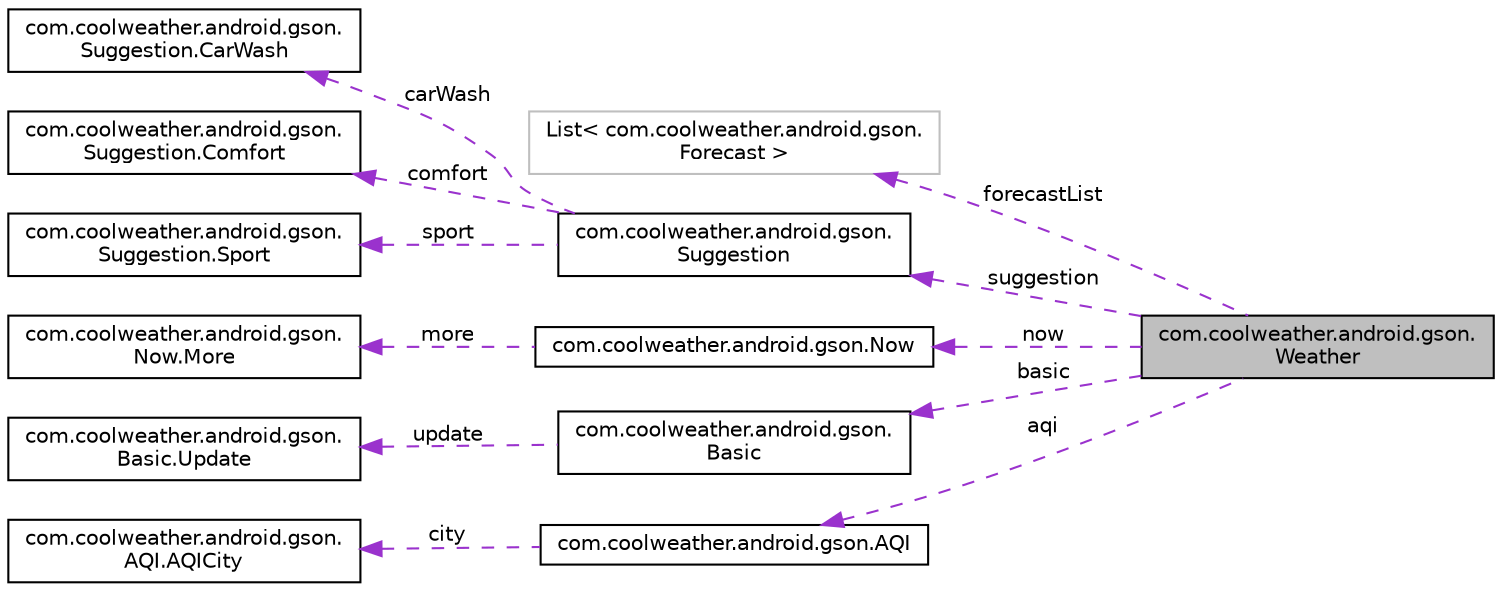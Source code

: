 digraph "com.coolweather.android.gson.Weather"
{
 // LATEX_PDF_SIZE
  edge [fontname="Helvetica",fontsize="10",labelfontname="Helvetica",labelfontsize="10"];
  node [fontname="Helvetica",fontsize="10",shape=record];
  rankdir="LR";
  Node1 [label="com.coolweather.android.gson.\lWeather",height=0.2,width=0.4,color="black", fillcolor="grey75", style="filled", fontcolor="black",tooltip=" "];
  Node2 -> Node1 [dir="back",color="darkorchid3",fontsize="10",style="dashed",label=" forecastList" ,fontname="Helvetica"];
  Node2 [label="List\< com.coolweather.android.gson.\lForecast \>",height=0.2,width=0.4,color="grey75", fillcolor="white", style="filled",tooltip=" "];
  Node3 -> Node1 [dir="back",color="darkorchid3",fontsize="10",style="dashed",label=" suggestion" ,fontname="Helvetica"];
  Node3 [label="com.coolweather.android.gson.\lSuggestion",height=0.2,width=0.4,color="black", fillcolor="white", style="filled",URL="$classcom_1_1coolweather_1_1android_1_1gson_1_1_suggestion.html",tooltip=" "];
  Node4 -> Node3 [dir="back",color="darkorchid3",fontsize="10",style="dashed",label=" carWash" ,fontname="Helvetica"];
  Node4 [label="com.coolweather.android.gson.\lSuggestion.CarWash",height=0.2,width=0.4,color="black", fillcolor="white", style="filled",URL="$classcom_1_1coolweather_1_1android_1_1gson_1_1_suggestion_1_1_car_wash.html",tooltip=" "];
  Node5 -> Node3 [dir="back",color="darkorchid3",fontsize="10",style="dashed",label=" comfort" ,fontname="Helvetica"];
  Node5 [label="com.coolweather.android.gson.\lSuggestion.Comfort",height=0.2,width=0.4,color="black", fillcolor="white", style="filled",URL="$classcom_1_1coolweather_1_1android_1_1gson_1_1_suggestion_1_1_comfort.html",tooltip=" "];
  Node6 -> Node3 [dir="back",color="darkorchid3",fontsize="10",style="dashed",label=" sport" ,fontname="Helvetica"];
  Node6 [label="com.coolweather.android.gson.\lSuggestion.Sport",height=0.2,width=0.4,color="black", fillcolor="white", style="filled",URL="$classcom_1_1coolweather_1_1android_1_1gson_1_1_suggestion_1_1_sport.html",tooltip=" "];
  Node7 -> Node1 [dir="back",color="darkorchid3",fontsize="10",style="dashed",label=" now" ,fontname="Helvetica"];
  Node7 [label="com.coolweather.android.gson.Now",height=0.2,width=0.4,color="black", fillcolor="white", style="filled",URL="$classcom_1_1coolweather_1_1android_1_1gson_1_1_now.html",tooltip=" "];
  Node8 -> Node7 [dir="back",color="darkorchid3",fontsize="10",style="dashed",label=" more" ,fontname="Helvetica"];
  Node8 [label="com.coolweather.android.gson.\lNow.More",height=0.2,width=0.4,color="black", fillcolor="white", style="filled",URL="$classcom_1_1coolweather_1_1android_1_1gson_1_1_now_1_1_more.html",tooltip=" "];
  Node9 -> Node1 [dir="back",color="darkorchid3",fontsize="10",style="dashed",label=" basic" ,fontname="Helvetica"];
  Node9 [label="com.coolweather.android.gson.\lBasic",height=0.2,width=0.4,color="black", fillcolor="white", style="filled",URL="$classcom_1_1coolweather_1_1android_1_1gson_1_1_basic.html",tooltip=" "];
  Node10 -> Node9 [dir="back",color="darkorchid3",fontsize="10",style="dashed",label=" update" ,fontname="Helvetica"];
  Node10 [label="com.coolweather.android.gson.\lBasic.Update",height=0.2,width=0.4,color="black", fillcolor="white", style="filled",URL="$classcom_1_1coolweather_1_1android_1_1gson_1_1_basic_1_1_update.html",tooltip=" "];
  Node11 -> Node1 [dir="back",color="darkorchid3",fontsize="10",style="dashed",label=" aqi" ,fontname="Helvetica"];
  Node11 [label="com.coolweather.android.gson.AQI",height=0.2,width=0.4,color="black", fillcolor="white", style="filled",URL="$classcom_1_1coolweather_1_1android_1_1gson_1_1_a_q_i.html",tooltip=" "];
  Node12 -> Node11 [dir="back",color="darkorchid3",fontsize="10",style="dashed",label=" city" ,fontname="Helvetica"];
  Node12 [label="com.coolweather.android.gson.\lAQI.AQICity",height=0.2,width=0.4,color="black", fillcolor="white", style="filled",URL="$classcom_1_1coolweather_1_1android_1_1gson_1_1_a_q_i_1_1_a_q_i_city.html",tooltip=" "];
}
